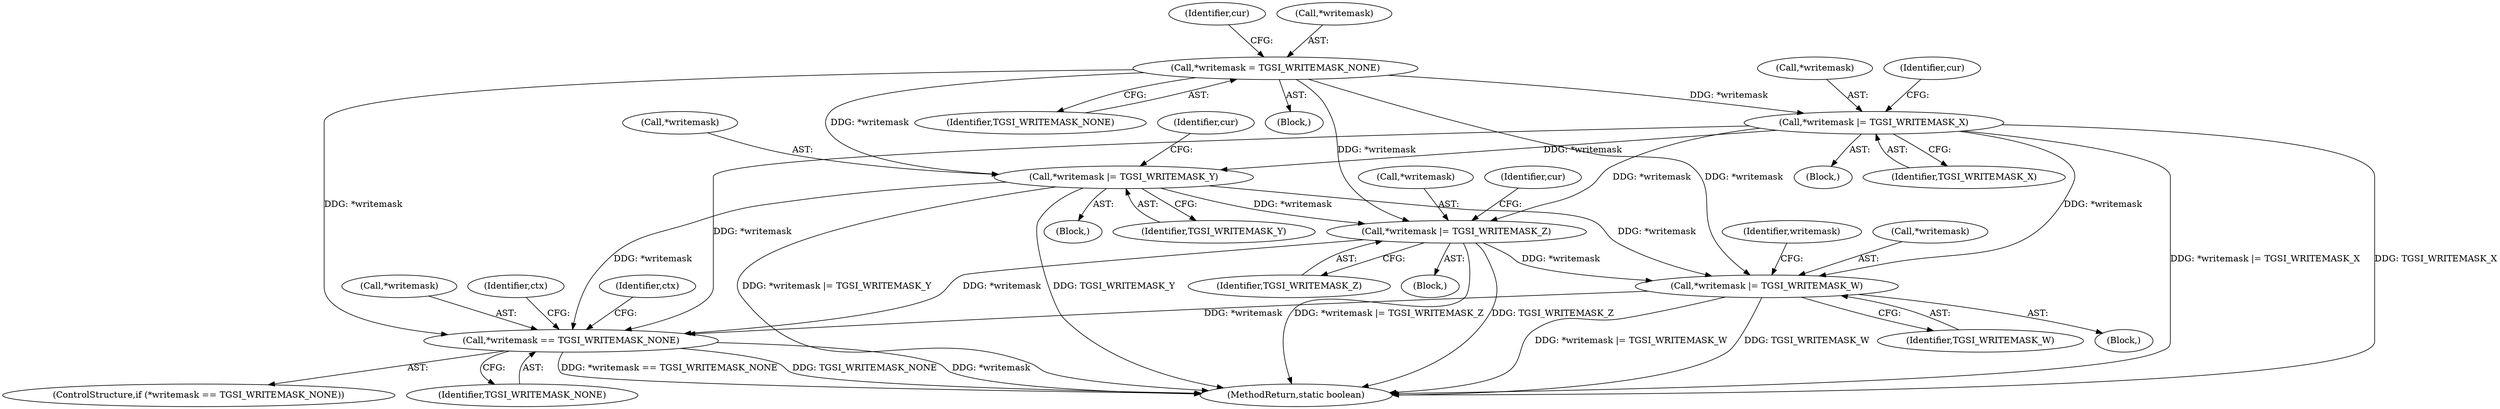 digraph "0_virglrenderer_e534b51ca3c3cd25f3990589932a9ed711c59b27@API" {
"1000633" [label="(Call,*writemask = TGSI_WRITEMASK_NONE)"];
"1000649" [label="(Call,*writemask |= TGSI_WRITEMASK_X)"];
"1000662" [label="(Call,*writemask |= TGSI_WRITEMASK_Y)"];
"1000675" [label="(Call,*writemask |= TGSI_WRITEMASK_Z)"];
"1000688" [label="(Call,*writemask |= TGSI_WRITEMASK_W)"];
"1000693" [label="(Call,*writemask == TGSI_WRITEMASK_NONE)"];
"1000649" [label="(Call,*writemask |= TGSI_WRITEMASK_X)"];
"1000694" [label="(Call,*writemask)"];
"1000646" [label="(Block,)"];
"1000636" [label="(Identifier,TGSI_WRITEMASK_NONE)"];
"1000696" [label="(Identifier,TGSI_WRITEMASK_NONE)"];
"1000678" [label="(Identifier,TGSI_WRITEMASK_Z)"];
"1000670" [label="(Identifier,cur)"];
"1004155" [label="(MethodReturn,static boolean)"];
"1000685" [label="(Block,)"];
"1000693" [label="(Call,*writemask == TGSI_WRITEMASK_NONE)"];
"1000663" [label="(Call,*writemask)"];
"1000695" [label="(Identifier,writemask)"];
"1000699" [label="(Identifier,ctx)"];
"1000630" [label="(Block,)"];
"1000659" [label="(Block,)"];
"1000689" [label="(Call,*writemask)"];
"1000672" [label="(Block,)"];
"1000675" [label="(Call,*writemask |= TGSI_WRITEMASK_Z)"];
"1000652" [label="(Identifier,TGSI_WRITEMASK_X)"];
"1000692" [label="(ControlStructure,if (*writemask == TGSI_WRITEMASK_NONE))"];
"1000650" [label="(Call,*writemask)"];
"1000639" [label="(Identifier,cur)"];
"1000676" [label="(Call,*writemask)"];
"1000705" [label="(Identifier,ctx)"];
"1000691" [label="(Identifier,TGSI_WRITEMASK_W)"];
"1000633" [label="(Call,*writemask = TGSI_WRITEMASK_NONE)"];
"1000665" [label="(Identifier,TGSI_WRITEMASK_Y)"];
"1000683" [label="(Identifier,cur)"];
"1000634" [label="(Call,*writemask)"];
"1000688" [label="(Call,*writemask |= TGSI_WRITEMASK_W)"];
"1000657" [label="(Identifier,cur)"];
"1000662" [label="(Call,*writemask |= TGSI_WRITEMASK_Y)"];
"1000633" -> "1000630"  [label="AST: "];
"1000633" -> "1000636"  [label="CFG: "];
"1000634" -> "1000633"  [label="AST: "];
"1000636" -> "1000633"  [label="AST: "];
"1000639" -> "1000633"  [label="CFG: "];
"1000633" -> "1000649"  [label="DDG: *writemask"];
"1000633" -> "1000662"  [label="DDG: *writemask"];
"1000633" -> "1000675"  [label="DDG: *writemask"];
"1000633" -> "1000688"  [label="DDG: *writemask"];
"1000633" -> "1000693"  [label="DDG: *writemask"];
"1000649" -> "1000646"  [label="AST: "];
"1000649" -> "1000652"  [label="CFG: "];
"1000650" -> "1000649"  [label="AST: "];
"1000652" -> "1000649"  [label="AST: "];
"1000657" -> "1000649"  [label="CFG: "];
"1000649" -> "1004155"  [label="DDG: TGSI_WRITEMASK_X"];
"1000649" -> "1004155"  [label="DDG: *writemask |= TGSI_WRITEMASK_X"];
"1000649" -> "1000662"  [label="DDG: *writemask"];
"1000649" -> "1000675"  [label="DDG: *writemask"];
"1000649" -> "1000688"  [label="DDG: *writemask"];
"1000649" -> "1000693"  [label="DDG: *writemask"];
"1000662" -> "1000659"  [label="AST: "];
"1000662" -> "1000665"  [label="CFG: "];
"1000663" -> "1000662"  [label="AST: "];
"1000665" -> "1000662"  [label="AST: "];
"1000670" -> "1000662"  [label="CFG: "];
"1000662" -> "1004155"  [label="DDG: *writemask |= TGSI_WRITEMASK_Y"];
"1000662" -> "1004155"  [label="DDG: TGSI_WRITEMASK_Y"];
"1000662" -> "1000675"  [label="DDG: *writemask"];
"1000662" -> "1000688"  [label="DDG: *writemask"];
"1000662" -> "1000693"  [label="DDG: *writemask"];
"1000675" -> "1000672"  [label="AST: "];
"1000675" -> "1000678"  [label="CFG: "];
"1000676" -> "1000675"  [label="AST: "];
"1000678" -> "1000675"  [label="AST: "];
"1000683" -> "1000675"  [label="CFG: "];
"1000675" -> "1004155"  [label="DDG: TGSI_WRITEMASK_Z"];
"1000675" -> "1004155"  [label="DDG: *writemask |= TGSI_WRITEMASK_Z"];
"1000675" -> "1000688"  [label="DDG: *writemask"];
"1000675" -> "1000693"  [label="DDG: *writemask"];
"1000688" -> "1000685"  [label="AST: "];
"1000688" -> "1000691"  [label="CFG: "];
"1000689" -> "1000688"  [label="AST: "];
"1000691" -> "1000688"  [label="AST: "];
"1000695" -> "1000688"  [label="CFG: "];
"1000688" -> "1004155"  [label="DDG: *writemask |= TGSI_WRITEMASK_W"];
"1000688" -> "1004155"  [label="DDG: TGSI_WRITEMASK_W"];
"1000688" -> "1000693"  [label="DDG: *writemask"];
"1000693" -> "1000692"  [label="AST: "];
"1000693" -> "1000696"  [label="CFG: "];
"1000694" -> "1000693"  [label="AST: "];
"1000696" -> "1000693"  [label="AST: "];
"1000699" -> "1000693"  [label="CFG: "];
"1000705" -> "1000693"  [label="CFG: "];
"1000693" -> "1004155"  [label="DDG: *writemask == TGSI_WRITEMASK_NONE"];
"1000693" -> "1004155"  [label="DDG: TGSI_WRITEMASK_NONE"];
"1000693" -> "1004155"  [label="DDG: *writemask"];
}
